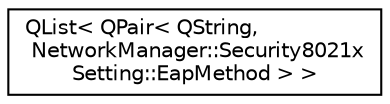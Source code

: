 digraph "类继承关系图"
{
  edge [fontname="Helvetica",fontsize="10",labelfontname="Helvetica",labelfontsize="10"];
  node [fontname="Helvetica",fontsize="10",shape=record];
  rankdir="LR";
  Node0 [label="QList\< QPair\< QString,\l NetworkManager::Security8021x\lSetting::EapMethod \> \>",height=0.2,width=0.4,color="black", fillcolor="white", style="filled",URL="$class_q_list.html"];
}
